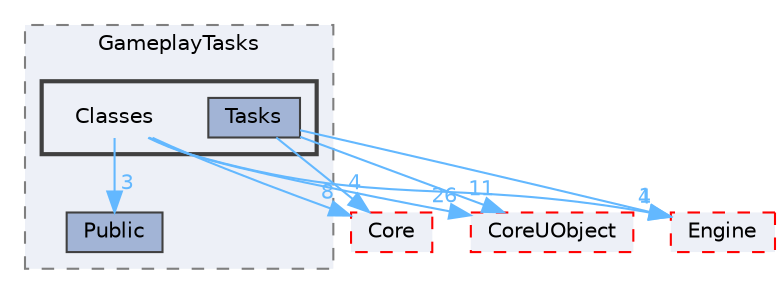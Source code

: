 digraph "Classes"
{
 // INTERACTIVE_SVG=YES
 // LATEX_PDF_SIZE
  bgcolor="transparent";
  edge [fontname=Helvetica,fontsize=10,labelfontname=Helvetica,labelfontsize=10];
  node [fontname=Helvetica,fontsize=10,shape=box,height=0.2,width=0.4];
  compound=true
  subgraph clusterdir_059ac314dbf043af548bed5661d7b2e8 {
    graph [ bgcolor="#edf0f7", pencolor="grey50", label="GameplayTasks", fontname=Helvetica,fontsize=10 style="filled,dashed", URL="dir_059ac314dbf043af548bed5661d7b2e8.html",tooltip=""]
  dir_4f82c2b7cf2923e386e6294e6ae09de7 [label="Public", fillcolor="#a2b4d6", color="grey25", style="filled", URL="dir_4f82c2b7cf2923e386e6294e6ae09de7.html",tooltip=""];
  subgraph clusterdir_8640667bcb117132328b07cd5294e8fd {
    graph [ bgcolor="#edf0f7", pencolor="grey25", label="", fontname=Helvetica,fontsize=10 style="filled,bold", URL="dir_8640667bcb117132328b07cd5294e8fd.html",tooltip=""]
    dir_8640667bcb117132328b07cd5294e8fd [shape=plaintext, label="Classes"];
  dir_aaf18ad5dc0d3076aefeaf85f3444a3b [label="Tasks", fillcolor="#a2b4d6", color="grey25", style="filled", URL="dir_aaf18ad5dc0d3076aefeaf85f3444a3b.html",tooltip=""];
  }
  }
  dir_0e6cddcc9caa1238c7f3774224afaa45 [label="Core", fillcolor="#edf0f7", color="red", style="filled,dashed", URL="dir_0e6cddcc9caa1238c7f3774224afaa45.html",tooltip=""];
  dir_4c499e5e32e2b4479ad7e552df73eeae [label="CoreUObject", fillcolor="#edf0f7", color="red", style="filled,dashed", URL="dir_4c499e5e32e2b4479ad7e552df73eeae.html",tooltip=""];
  dir_fdf6aa5c3cf3805bb958134448d60562 [label="Engine", fillcolor="#edf0f7", color="red", style="filled,dashed", URL="dir_fdf6aa5c3cf3805bb958134448d60562.html",tooltip=""];
  dir_8640667bcb117132328b07cd5294e8fd->dir_0e6cddcc9caa1238c7f3774224afaa45 [headlabel="8", labeldistance=1.5 headhref="dir_000195_000266.html" href="dir_000195_000266.html" color="steelblue1" fontcolor="steelblue1"];
  dir_8640667bcb117132328b07cd5294e8fd->dir_4c499e5e32e2b4479ad7e552df73eeae [headlabel="26", labeldistance=1.5 headhref="dir_000195_000268.html" href="dir_000195_000268.html" color="steelblue1" fontcolor="steelblue1"];
  dir_8640667bcb117132328b07cd5294e8fd->dir_4f82c2b7cf2923e386e6294e6ae09de7 [headlabel="3", labeldistance=1.5 headhref="dir_000195_000937.html" href="dir_000195_000937.html" color="steelblue1" fontcolor="steelblue1"];
  dir_8640667bcb117132328b07cd5294e8fd->dir_fdf6aa5c3cf3805bb958134448d60562 [headlabel="4", labeldistance=1.5 headhref="dir_000195_000366.html" href="dir_000195_000366.html" color="steelblue1" fontcolor="steelblue1"];
  dir_aaf18ad5dc0d3076aefeaf85f3444a3b->dir_0e6cddcc9caa1238c7f3774224afaa45 [headlabel="4", labeldistance=1.5 headhref="dir_001174_000266.html" href="dir_001174_000266.html" color="steelblue1" fontcolor="steelblue1"];
  dir_aaf18ad5dc0d3076aefeaf85f3444a3b->dir_4c499e5e32e2b4479ad7e552df73eeae [headlabel="11", labeldistance=1.5 headhref="dir_001174_000268.html" href="dir_001174_000268.html" color="steelblue1" fontcolor="steelblue1"];
  dir_aaf18ad5dc0d3076aefeaf85f3444a3b->dir_fdf6aa5c3cf3805bb958134448d60562 [headlabel="1", labeldistance=1.5 headhref="dir_001174_000366.html" href="dir_001174_000366.html" color="steelblue1" fontcolor="steelblue1"];
}

